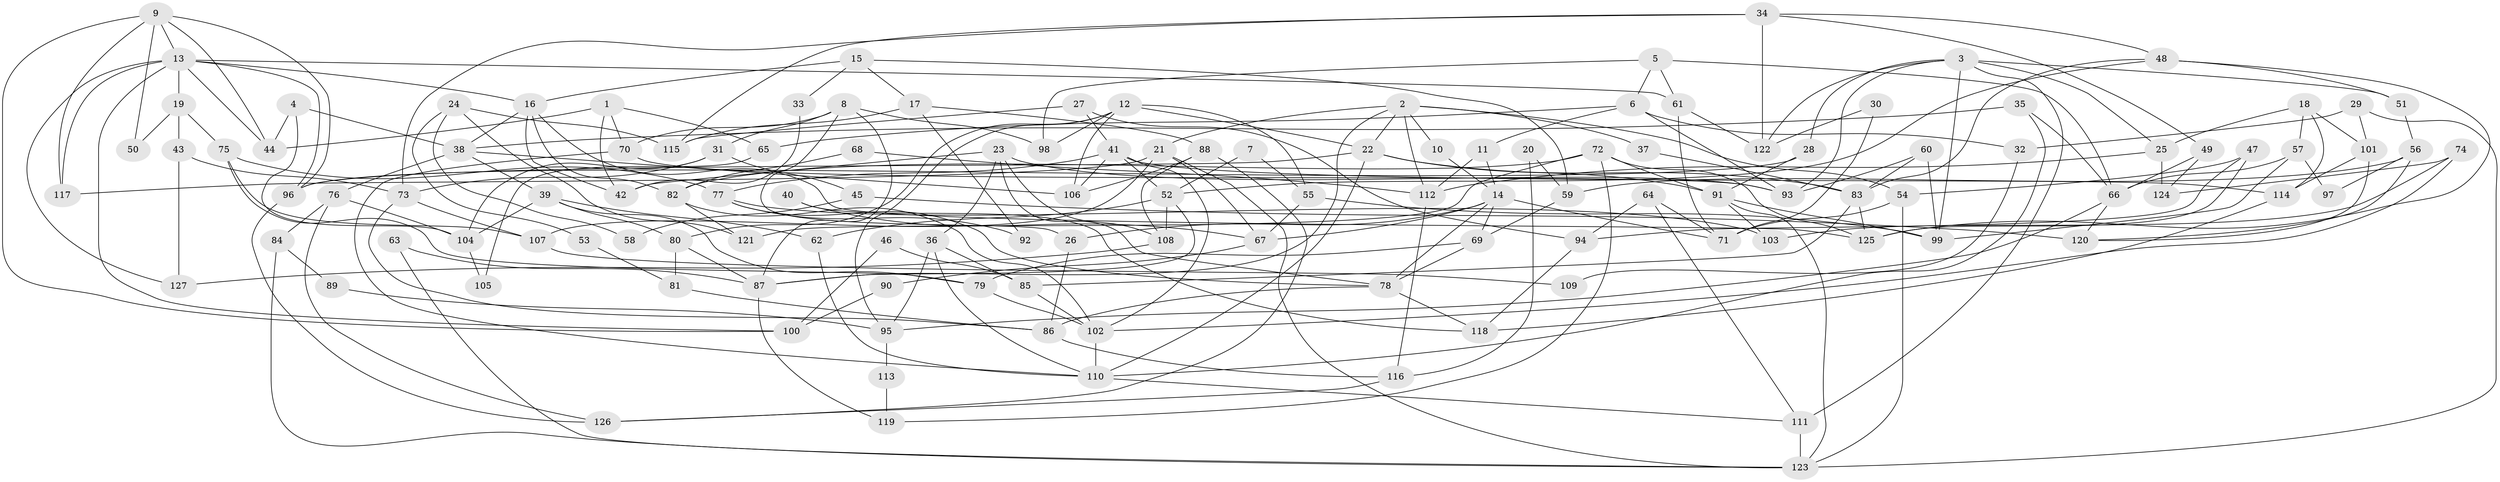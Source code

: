 // coarse degree distribution, {6: 0.125, 10: 0.03409090909090909, 9: 0.045454545454545456, 7: 0.10227272727272728, 2: 0.17045454545454544, 5: 0.13636363636363635, 3: 0.17045454545454544, 8: 0.03409090909090909, 4: 0.18181818181818182}
// Generated by graph-tools (version 1.1) at 2025/52/02/27/25 19:52:07]
// undirected, 127 vertices, 254 edges
graph export_dot {
graph [start="1"]
  node [color=gray90,style=filled];
  1;
  2;
  3;
  4;
  5;
  6;
  7;
  8;
  9;
  10;
  11;
  12;
  13;
  14;
  15;
  16;
  17;
  18;
  19;
  20;
  21;
  22;
  23;
  24;
  25;
  26;
  27;
  28;
  29;
  30;
  31;
  32;
  33;
  34;
  35;
  36;
  37;
  38;
  39;
  40;
  41;
  42;
  43;
  44;
  45;
  46;
  47;
  48;
  49;
  50;
  51;
  52;
  53;
  54;
  55;
  56;
  57;
  58;
  59;
  60;
  61;
  62;
  63;
  64;
  65;
  66;
  67;
  68;
  69;
  70;
  71;
  72;
  73;
  74;
  75;
  76;
  77;
  78;
  79;
  80;
  81;
  82;
  83;
  84;
  85;
  86;
  87;
  88;
  89;
  90;
  91;
  92;
  93;
  94;
  95;
  96;
  97;
  98;
  99;
  100;
  101;
  102;
  103;
  104;
  105;
  106;
  107;
  108;
  109;
  110;
  111;
  112;
  113;
  114;
  115;
  116;
  117;
  118;
  119;
  120;
  121;
  122;
  123;
  124;
  125;
  126;
  127;
  1 -- 70;
  1 -- 42;
  1 -- 44;
  1 -- 65;
  2 -- 54;
  2 -- 22;
  2 -- 10;
  2 -- 21;
  2 -- 37;
  2 -- 87;
  2 -- 112;
  3 -- 25;
  3 -- 28;
  3 -- 51;
  3 -- 93;
  3 -- 99;
  3 -- 111;
  3 -- 122;
  4 -- 38;
  4 -- 44;
  4 -- 104;
  5 -- 6;
  5 -- 61;
  5 -- 66;
  5 -- 98;
  6 -- 11;
  6 -- 93;
  6 -- 32;
  6 -- 65;
  7 -- 55;
  7 -- 52;
  8 -- 98;
  8 -- 87;
  8 -- 26;
  8 -- 31;
  8 -- 70;
  9 -- 44;
  9 -- 96;
  9 -- 13;
  9 -- 50;
  9 -- 100;
  9 -- 117;
  10 -- 14;
  11 -- 14;
  11 -- 112;
  12 -- 95;
  12 -- 22;
  12 -- 55;
  12 -- 80;
  12 -- 98;
  12 -- 106;
  13 -- 117;
  13 -- 16;
  13 -- 19;
  13 -- 44;
  13 -- 61;
  13 -- 96;
  13 -- 100;
  13 -- 127;
  14 -- 71;
  14 -- 26;
  14 -- 67;
  14 -- 69;
  14 -- 78;
  15 -- 17;
  15 -- 16;
  15 -- 33;
  15 -- 59;
  16 -- 125;
  16 -- 38;
  16 -- 42;
  16 -- 82;
  17 -- 88;
  17 -- 115;
  17 -- 92;
  18 -- 101;
  18 -- 57;
  18 -- 25;
  18 -- 114;
  19 -- 43;
  19 -- 50;
  19 -- 75;
  20 -- 116;
  20 -- 59;
  21 -- 67;
  21 -- 107;
  21 -- 117;
  21 -- 123;
  22 -- 110;
  22 -- 91;
  22 -- 83;
  22 -- 96;
  23 -- 78;
  23 -- 93;
  23 -- 36;
  23 -- 42;
  23 -- 108;
  24 -- 121;
  24 -- 115;
  24 -- 53;
  24 -- 58;
  25 -- 112;
  25 -- 124;
  26 -- 86;
  27 -- 94;
  27 -- 41;
  27 -- 115;
  28 -- 96;
  28 -- 91;
  29 -- 123;
  29 -- 101;
  29 -- 32;
  30 -- 122;
  30 -- 71;
  31 -- 104;
  31 -- 45;
  31 -- 73;
  32 -- 109;
  33 -- 42;
  34 -- 49;
  34 -- 73;
  34 -- 48;
  34 -- 115;
  34 -- 122;
  35 -- 110;
  35 -- 38;
  35 -- 66;
  36 -- 110;
  36 -- 85;
  36 -- 95;
  37 -- 83;
  38 -- 76;
  38 -- 39;
  38 -- 106;
  39 -- 80;
  39 -- 62;
  39 -- 79;
  39 -- 104;
  40 -- 118;
  40 -- 67;
  41 -- 102;
  41 -- 106;
  41 -- 52;
  41 -- 77;
  41 -- 114;
  43 -- 73;
  43 -- 127;
  45 -- 120;
  45 -- 58;
  46 -- 100;
  46 -- 85;
  47 -- 125;
  47 -- 54;
  47 -- 94;
  48 -- 83;
  48 -- 51;
  48 -- 52;
  48 -- 125;
  49 -- 124;
  49 -- 66;
  51 -- 56;
  52 -- 62;
  52 -- 87;
  52 -- 108;
  53 -- 81;
  54 -- 71;
  54 -- 123;
  55 -- 99;
  55 -- 67;
  56 -- 59;
  56 -- 97;
  56 -- 120;
  57 -- 66;
  57 -- 99;
  57 -- 97;
  59 -- 69;
  60 -- 83;
  60 -- 93;
  60 -- 99;
  61 -- 122;
  61 -- 71;
  62 -- 110;
  63 -- 123;
  63 -- 87;
  64 -- 94;
  64 -- 111;
  64 -- 71;
  65 -- 105;
  66 -- 95;
  66 -- 120;
  67 -- 90;
  68 -- 112;
  68 -- 82;
  69 -- 79;
  69 -- 78;
  70 -- 110;
  70 -- 93;
  72 -- 125;
  72 -- 91;
  72 -- 82;
  72 -- 119;
  72 -- 121;
  73 -- 107;
  73 -- 86;
  74 -- 102;
  74 -- 103;
  74 -- 124;
  75 -- 77;
  75 -- 79;
  75 -- 107;
  76 -- 126;
  76 -- 104;
  76 -- 84;
  77 -- 78;
  77 -- 92;
  77 -- 103;
  78 -- 86;
  78 -- 118;
  79 -- 102;
  80 -- 87;
  80 -- 81;
  81 -- 86;
  82 -- 102;
  82 -- 121;
  83 -- 85;
  83 -- 125;
  84 -- 123;
  84 -- 89;
  85 -- 102;
  86 -- 116;
  87 -- 119;
  88 -- 106;
  88 -- 108;
  88 -- 126;
  89 -- 95;
  90 -- 100;
  91 -- 99;
  91 -- 123;
  91 -- 103;
  94 -- 118;
  95 -- 113;
  96 -- 126;
  101 -- 114;
  101 -- 120;
  102 -- 110;
  104 -- 105;
  107 -- 109;
  108 -- 127;
  110 -- 111;
  111 -- 123;
  112 -- 116;
  113 -- 119;
  114 -- 118;
  116 -- 126;
}
